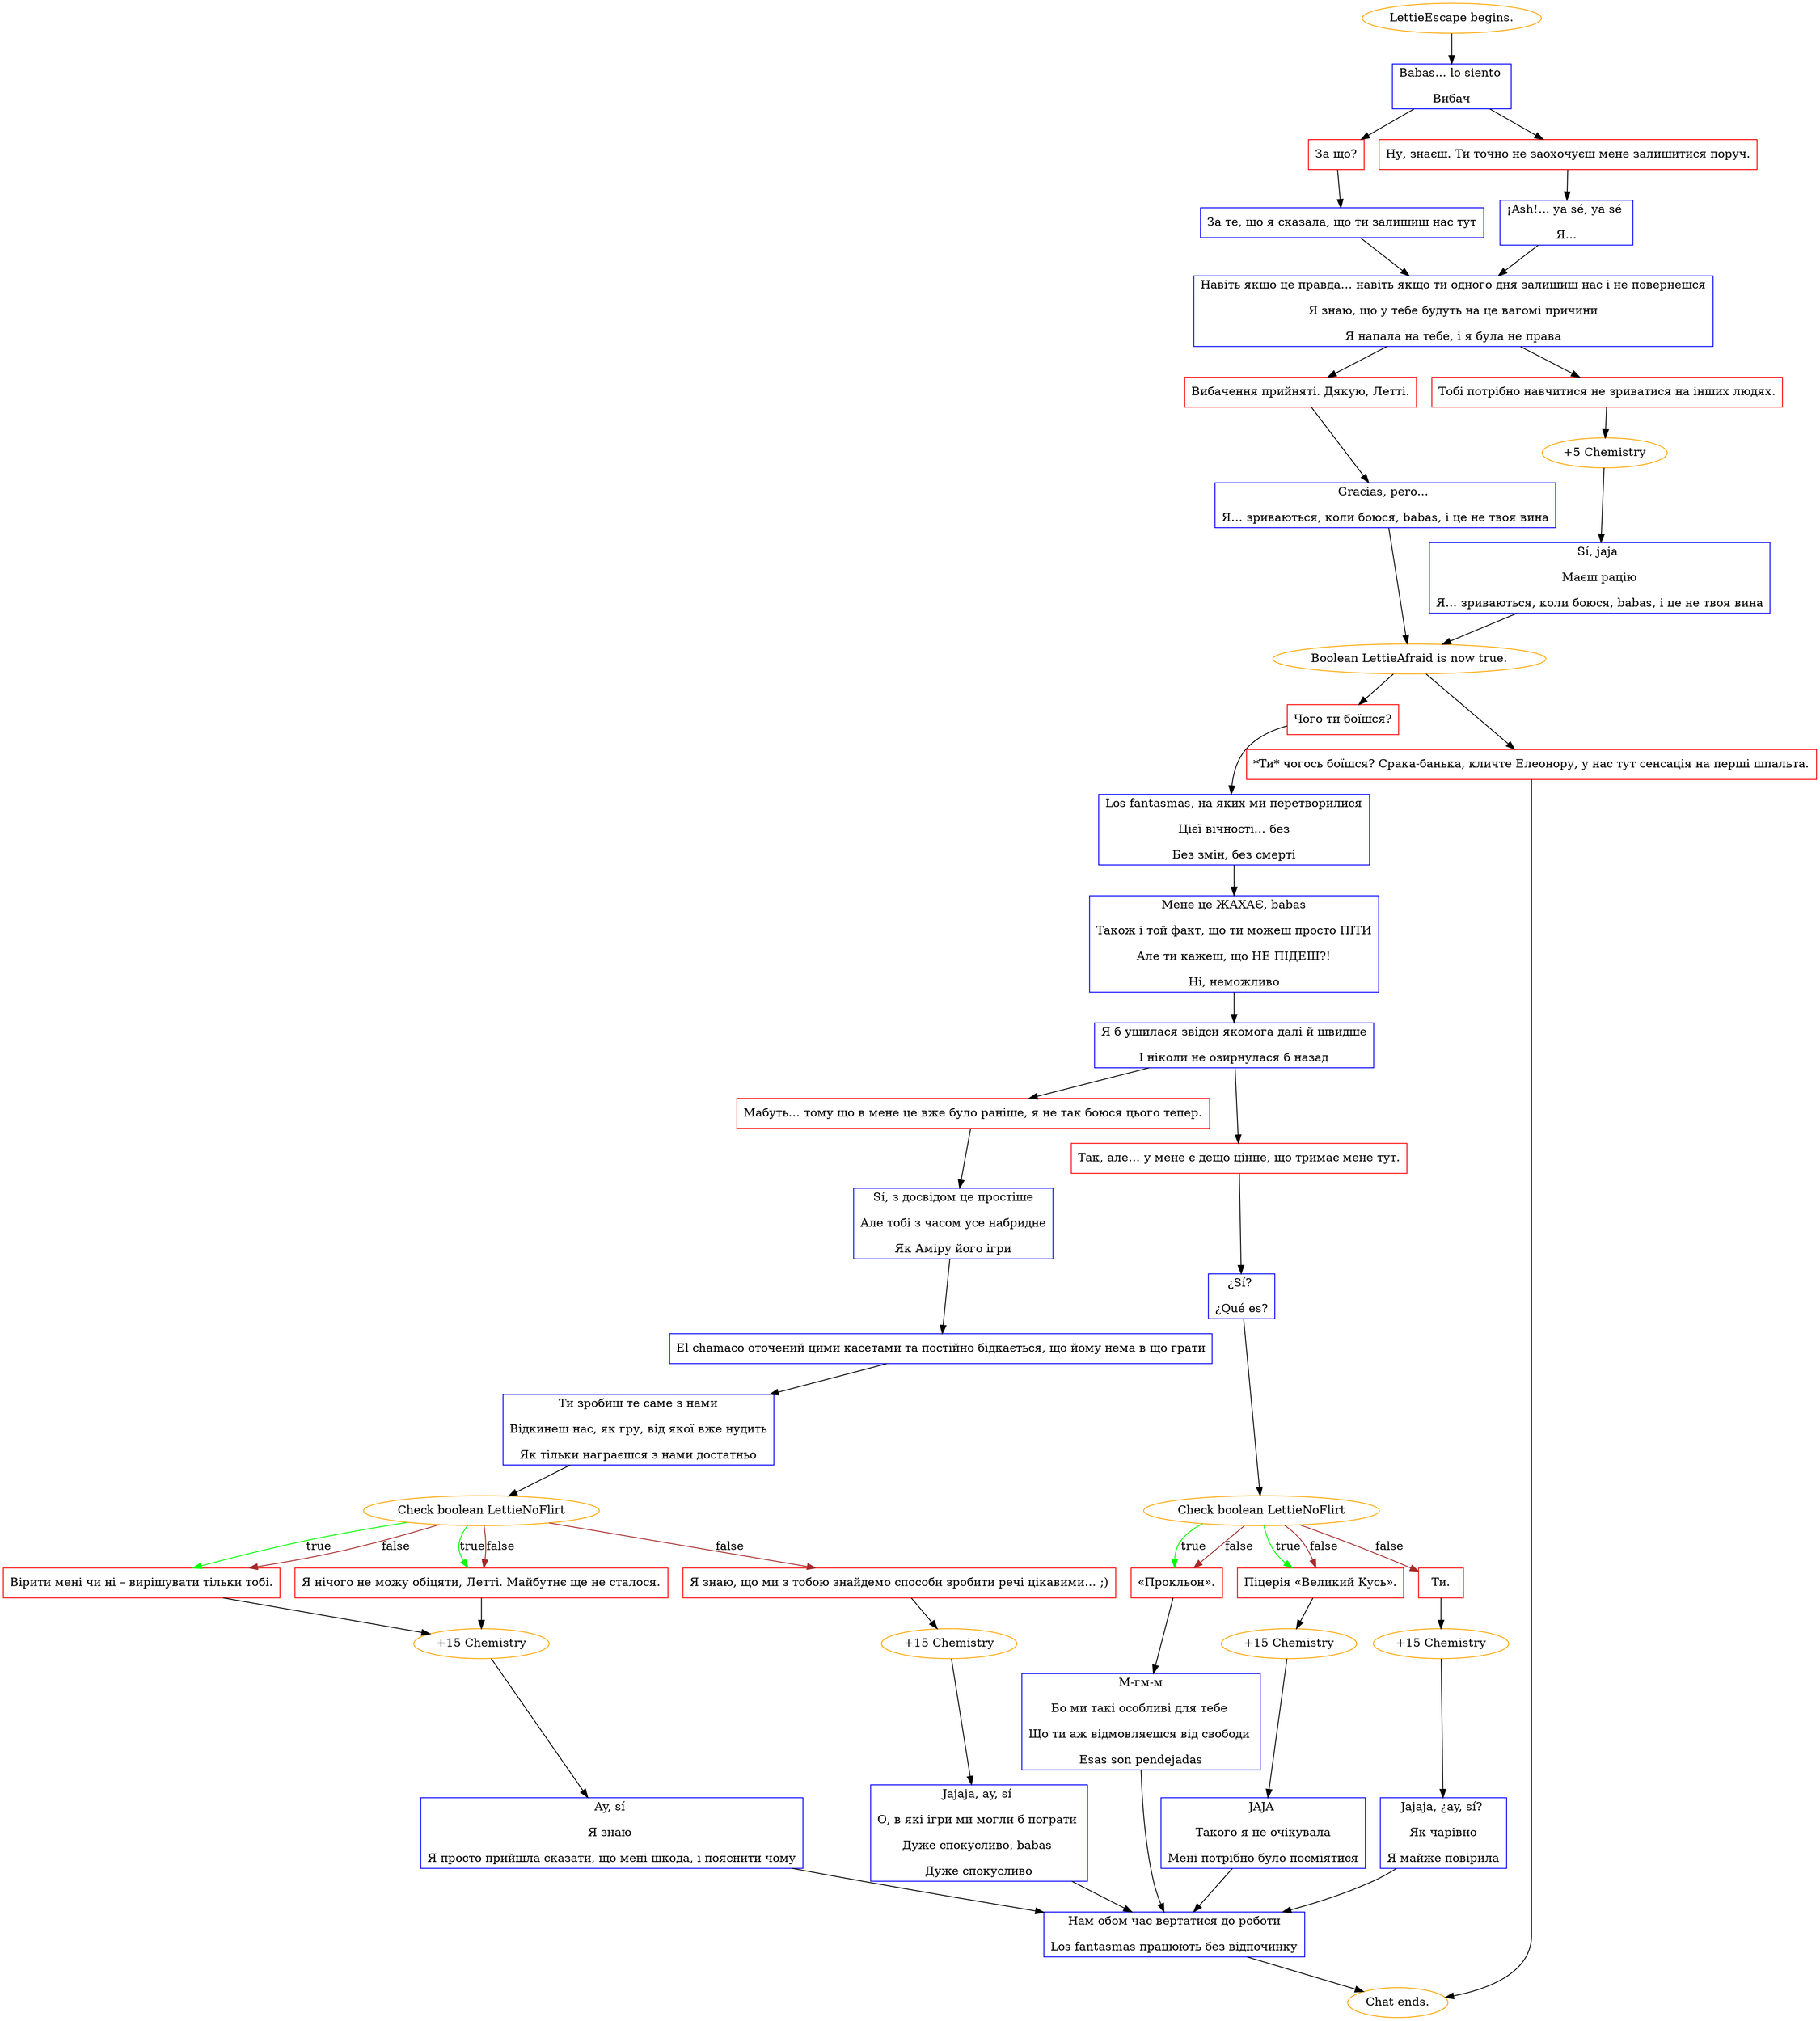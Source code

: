 digraph {
	"LettieEscape begins." [color=orange];
		"LettieEscape begins." -> j388872006;
	j388872006 [label="Babas... lo siento 
Вибач",shape=box,color=blue];
		j388872006 -> j3159771732;
		j388872006 -> j2471182418;
	j3159771732 [label="За що?",shape=box,color=red];
		j3159771732 -> j3723609553;
	j2471182418 [label="Ну, знаєш. Ти точно не заохочуєш мене залишитися поруч.",shape=box,color=red];
		j2471182418 -> j2260773525;
	j3723609553 [label="За те, що я сказала, що ти залишиш нас тут",shape=box,color=blue];
		j3723609553 -> j3611109109;
	j2260773525 [label="¡Ash!... ya sé, ya sé 
Я...",shape=box,color=blue];
		j2260773525 -> j3611109109;
	j3611109109 [label="Навіть якщо це правда… навіть якщо ти одного дня залишиш нас і не повернешся
Я знаю, що у тебе будуть на це вагомі причини
Я напала на тебе, і я була не права",shape=box,color=blue];
		j3611109109 -> j713682233;
		j3611109109 -> j1544590988;
	j713682233 [label="Вибачення прийняті. Дякую, Летті.",shape=box,color=red];
		j713682233 -> j2403787852;
	j1544590988 [label="Тобі потрібно навчитися не зриватися на інших людях.",shape=box,color=red];
		j1544590988 -> j2048006754;
	j2403787852 [label="Gracias, pero... 
Я… зриваються, коли боюся, babas, і це не твоя вина",shape=box,color=blue];
		j2403787852 -> j3583486497;
	j2048006754 [label="+5 Chemistry",color=orange];
		j2048006754 -> j1809924318;
	j3583486497 [label="Boolean LettieAfraid is now true.",color=orange];
		j3583486497 -> j1593346917;
		j3583486497 -> j4183164918;
	j1809924318 [label="Sí, jaja 
Маєш рацію
Я… зриваються, коли боюся, babas, і це не твоя вина",shape=box,color=blue];
		j1809924318 -> j3583486497;
	j1593346917 [label="Чого ти боїшся?",shape=box,color=red];
		j1593346917 -> j3214981567;
	j4183164918 [label="*Ти* чогось боїшся? Срака-банька, кличте Елеонору, у нас тут сенсація на перші шпальта.",shape=box,color=red];
		j4183164918 -> "Chat ends.";
	j3214981567 [label="Los fantasmas, на яких ми перетворилися
Цієї вічності… без
Без змін, без смерті",shape=box,color=blue];
		j3214981567 -> j1165451563;
	"Chat ends." [color=orange];
	j1165451563 [label="Мене це ЖАХАЄ, babas
Також і той факт, що ти можеш просто ПІТИ
Але ти кажеш, що НЕ ПІДЕШ?!
Ні, неможливо",shape=box,color=blue];
		j1165451563 -> j2226759231;
	j2226759231 [label="Я б ушилася звідси якомога далі й швидше
І ніколи не озирнулася б назад",shape=box,color=blue];
		j2226759231 -> j883282108;
		j2226759231 -> j194088980;
	j883282108 [label="Мабуть… тому що в мене це вже було раніше, я не так боюся цього тепер.",shape=box,color=red];
		j883282108 -> j3473825696;
	j194088980 [label="Так, але… у мене є дещо цінне, що тримає мене тут.",shape=box,color=red];
		j194088980 -> j3078940324;
	j3473825696 [label="Sí, з досвідом це простіше
Але тобі з часом усе набридне
Як Аміру його ігри",shape=box,color=blue];
		j3473825696 -> j3936212508;
	j3078940324 [label="¿Sí? 
¿Qué es?",shape=box,color=blue];
		j3078940324 -> j951984688;
	j3936212508 [label="El chamaco оточений цими касетами та постійно бідкається, що йому нема в що грати",shape=box,color=blue];
		j3936212508 -> j2768661615;
	j951984688 [label="Check boolean LettieNoFlirt",color=orange];
		j951984688 -> j1387197961 [label=true,color=green];
		j951984688 -> j4060112865 [label=true,color=green];
		j951984688 -> j1387197961 [label=false,color=brown];
		j951984688 -> j4060112865 [label=false,color=brown];
		j951984688 -> j2205527456 [label=false,color=brown];
	j2768661615 [label="Ти зробиш те саме з нами
Відкинеш нас, як гру, від якої вже нудить
Як тільки награєшся з нами достатньо",shape=box,color=blue];
		j2768661615 -> j4268600434;
	j1387197961 [label="«Прокльон».",shape=box,color=red];
		j1387197961 -> j2169190151;
	j4060112865 [label="Піцерія «Великий Кусь».",shape=box,color=red];
		j4060112865 -> j4126715537;
	j2205527456 [label="Ти.",shape=box,color=red];
		j2205527456 -> j1108848692;
	j4268600434 [label="Check boolean LettieNoFlirt",color=orange];
		j4268600434 -> j3624109207 [label=true,color=green];
		j4268600434 -> j1552369228 [label=true,color=green];
		j4268600434 -> j3624109207 [label=false,color=brown];
		j4268600434 -> j1552369228 [label=false,color=brown];
		j4268600434 -> j3324341248 [label=false,color=brown];
	j2169190151 [label="М-гм-м
Бо ми такі особливі для тебе 
Що ти аж відмовляєшся від свободи 
Esas son pendejadas",shape=box,color=blue];
		j2169190151 -> j2662522350;
	j4126715537 [label="+15 Chemistry",color=orange];
		j4126715537 -> j3978406926;
	j1108848692 [label="+15 Chemistry",color=orange];
		j1108848692 -> j3252283616;
	j3624109207 [label="Вірити мені чи ні – вирішувати тільки тобі.",shape=box,color=red];
		j3624109207 -> j1829355099;
	j1552369228 [label="Я нічого не можу обіцяти, Летті. Майбутнє ще не сталося.",shape=box,color=red];
		j1552369228 -> j1829355099;
	j3324341248 [label="Я знаю, що ми з тобою знайдемо способи зробити речі цікавими… ;)",shape=box,color=red];
		j3324341248 -> j2178134959;
	j2662522350 [label="Нам обом час вертатися до роботи
Los fantasmas працюють без відпочинку",shape=box,color=blue];
		j2662522350 -> "Chat ends.";
	j3978406926 [label="JAJA 
Такого я не очікувала
Мені потрібно було посміятися",shape=box,color=blue];
		j3978406926 -> j2662522350;
	j3252283616 [label="Jajaja, ¿ay, sí? 
Як чарівно
Я майже повірила",shape=box,color=blue];
		j3252283616 -> j2662522350;
	j1829355099 [label="+15 Chemistry",color=orange];
		j1829355099 -> j2990398641;
	j2178134959 [label="+15 Chemistry",color=orange];
		j2178134959 -> j3236552713;
	j2990398641 [label="Ay, sí 
Я знаю 
Я просто прийшла сказати, що мені шкода, і пояснити чому",shape=box,color=blue];
		j2990398641 -> j2662522350;
	j3236552713 [label="Jajaja, ay, sí 
О, в які ігри ми могли б пограти 
Дуже спокусливо, babas 
Дуже спокусливо",shape=box,color=blue];
		j3236552713 -> j2662522350;
}